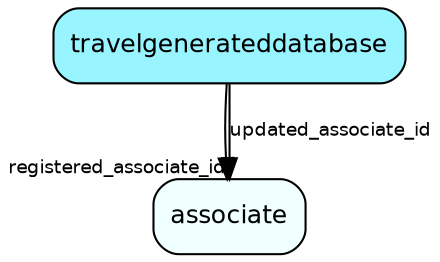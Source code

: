 digraph travelgenerateddatabase  {
node [shape = box style="rounded, filled" fontname = "Helvetica" fontsize = "12" ]
edge [fontname = "Helvetica" fontsize = "9"]

travelgenerateddatabase[fillcolor = "cadetblue1"]
associate[fillcolor = "azure1"]
travelgenerateddatabase -> associate [headlabel = "registered_associate_id"]
travelgenerateddatabase -> associate [label = "updated_associate_id"]
}
